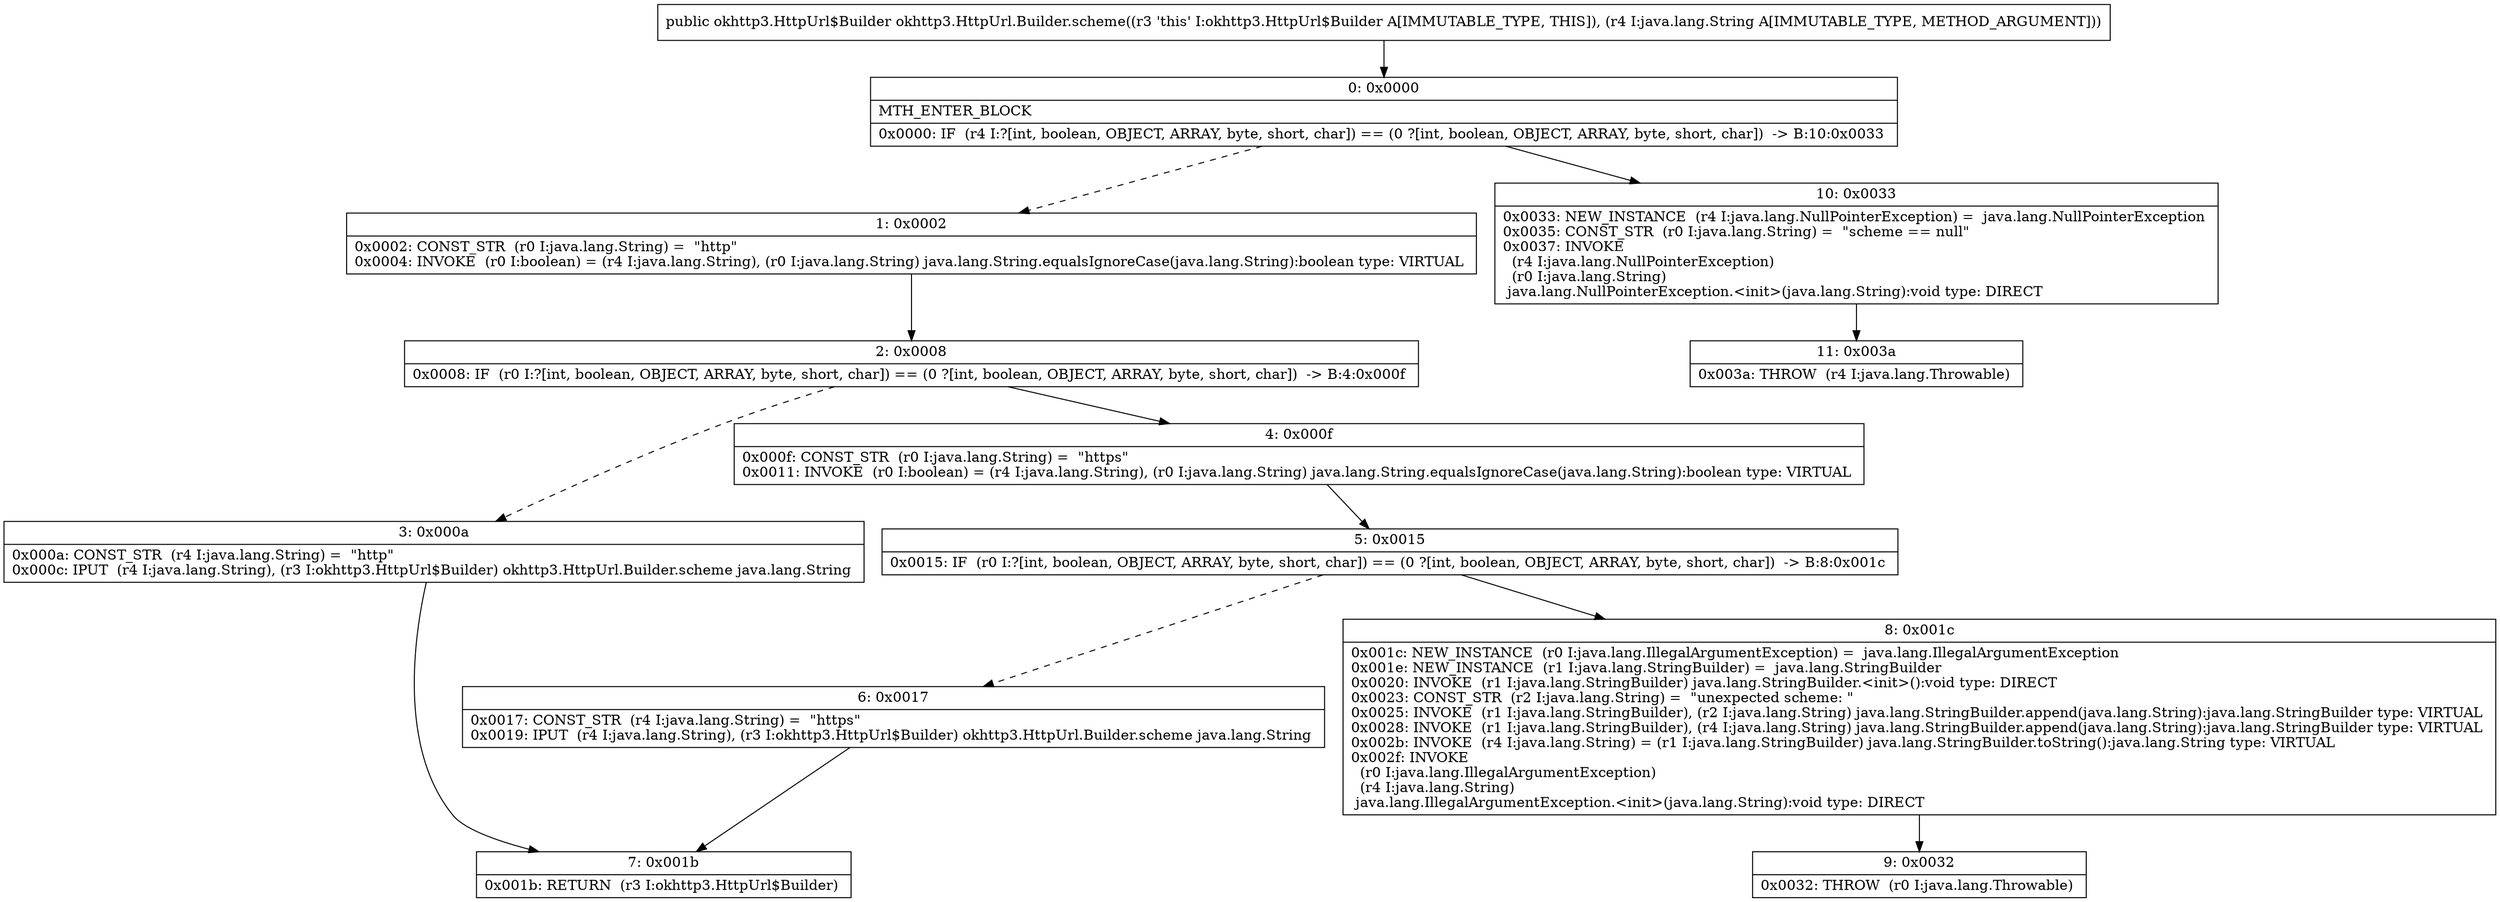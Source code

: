 digraph "CFG forokhttp3.HttpUrl.Builder.scheme(Ljava\/lang\/String;)Lokhttp3\/HttpUrl$Builder;" {
Node_0 [shape=record,label="{0\:\ 0x0000|MTH_ENTER_BLOCK\l|0x0000: IF  (r4 I:?[int, boolean, OBJECT, ARRAY, byte, short, char]) == (0 ?[int, boolean, OBJECT, ARRAY, byte, short, char])  \-\> B:10:0x0033 \l}"];
Node_1 [shape=record,label="{1\:\ 0x0002|0x0002: CONST_STR  (r0 I:java.lang.String) =  \"http\" \l0x0004: INVOKE  (r0 I:boolean) = (r4 I:java.lang.String), (r0 I:java.lang.String) java.lang.String.equalsIgnoreCase(java.lang.String):boolean type: VIRTUAL \l}"];
Node_2 [shape=record,label="{2\:\ 0x0008|0x0008: IF  (r0 I:?[int, boolean, OBJECT, ARRAY, byte, short, char]) == (0 ?[int, boolean, OBJECT, ARRAY, byte, short, char])  \-\> B:4:0x000f \l}"];
Node_3 [shape=record,label="{3\:\ 0x000a|0x000a: CONST_STR  (r4 I:java.lang.String) =  \"http\" \l0x000c: IPUT  (r4 I:java.lang.String), (r3 I:okhttp3.HttpUrl$Builder) okhttp3.HttpUrl.Builder.scheme java.lang.String \l}"];
Node_4 [shape=record,label="{4\:\ 0x000f|0x000f: CONST_STR  (r0 I:java.lang.String) =  \"https\" \l0x0011: INVOKE  (r0 I:boolean) = (r4 I:java.lang.String), (r0 I:java.lang.String) java.lang.String.equalsIgnoreCase(java.lang.String):boolean type: VIRTUAL \l}"];
Node_5 [shape=record,label="{5\:\ 0x0015|0x0015: IF  (r0 I:?[int, boolean, OBJECT, ARRAY, byte, short, char]) == (0 ?[int, boolean, OBJECT, ARRAY, byte, short, char])  \-\> B:8:0x001c \l}"];
Node_6 [shape=record,label="{6\:\ 0x0017|0x0017: CONST_STR  (r4 I:java.lang.String) =  \"https\" \l0x0019: IPUT  (r4 I:java.lang.String), (r3 I:okhttp3.HttpUrl$Builder) okhttp3.HttpUrl.Builder.scheme java.lang.String \l}"];
Node_7 [shape=record,label="{7\:\ 0x001b|0x001b: RETURN  (r3 I:okhttp3.HttpUrl$Builder) \l}"];
Node_8 [shape=record,label="{8\:\ 0x001c|0x001c: NEW_INSTANCE  (r0 I:java.lang.IllegalArgumentException) =  java.lang.IllegalArgumentException \l0x001e: NEW_INSTANCE  (r1 I:java.lang.StringBuilder) =  java.lang.StringBuilder \l0x0020: INVOKE  (r1 I:java.lang.StringBuilder) java.lang.StringBuilder.\<init\>():void type: DIRECT \l0x0023: CONST_STR  (r2 I:java.lang.String) =  \"unexpected scheme: \" \l0x0025: INVOKE  (r1 I:java.lang.StringBuilder), (r2 I:java.lang.String) java.lang.StringBuilder.append(java.lang.String):java.lang.StringBuilder type: VIRTUAL \l0x0028: INVOKE  (r1 I:java.lang.StringBuilder), (r4 I:java.lang.String) java.lang.StringBuilder.append(java.lang.String):java.lang.StringBuilder type: VIRTUAL \l0x002b: INVOKE  (r4 I:java.lang.String) = (r1 I:java.lang.StringBuilder) java.lang.StringBuilder.toString():java.lang.String type: VIRTUAL \l0x002f: INVOKE  \l  (r0 I:java.lang.IllegalArgumentException)\l  (r4 I:java.lang.String)\l java.lang.IllegalArgumentException.\<init\>(java.lang.String):void type: DIRECT \l}"];
Node_9 [shape=record,label="{9\:\ 0x0032|0x0032: THROW  (r0 I:java.lang.Throwable) \l}"];
Node_10 [shape=record,label="{10\:\ 0x0033|0x0033: NEW_INSTANCE  (r4 I:java.lang.NullPointerException) =  java.lang.NullPointerException \l0x0035: CONST_STR  (r0 I:java.lang.String) =  \"scheme == null\" \l0x0037: INVOKE  \l  (r4 I:java.lang.NullPointerException)\l  (r0 I:java.lang.String)\l java.lang.NullPointerException.\<init\>(java.lang.String):void type: DIRECT \l}"];
Node_11 [shape=record,label="{11\:\ 0x003a|0x003a: THROW  (r4 I:java.lang.Throwable) \l}"];
MethodNode[shape=record,label="{public okhttp3.HttpUrl$Builder okhttp3.HttpUrl.Builder.scheme((r3 'this' I:okhttp3.HttpUrl$Builder A[IMMUTABLE_TYPE, THIS]), (r4 I:java.lang.String A[IMMUTABLE_TYPE, METHOD_ARGUMENT])) }"];
MethodNode -> Node_0;
Node_0 -> Node_1[style=dashed];
Node_0 -> Node_10;
Node_1 -> Node_2;
Node_2 -> Node_3[style=dashed];
Node_2 -> Node_4;
Node_3 -> Node_7;
Node_4 -> Node_5;
Node_5 -> Node_6[style=dashed];
Node_5 -> Node_8;
Node_6 -> Node_7;
Node_8 -> Node_9;
Node_10 -> Node_11;
}


